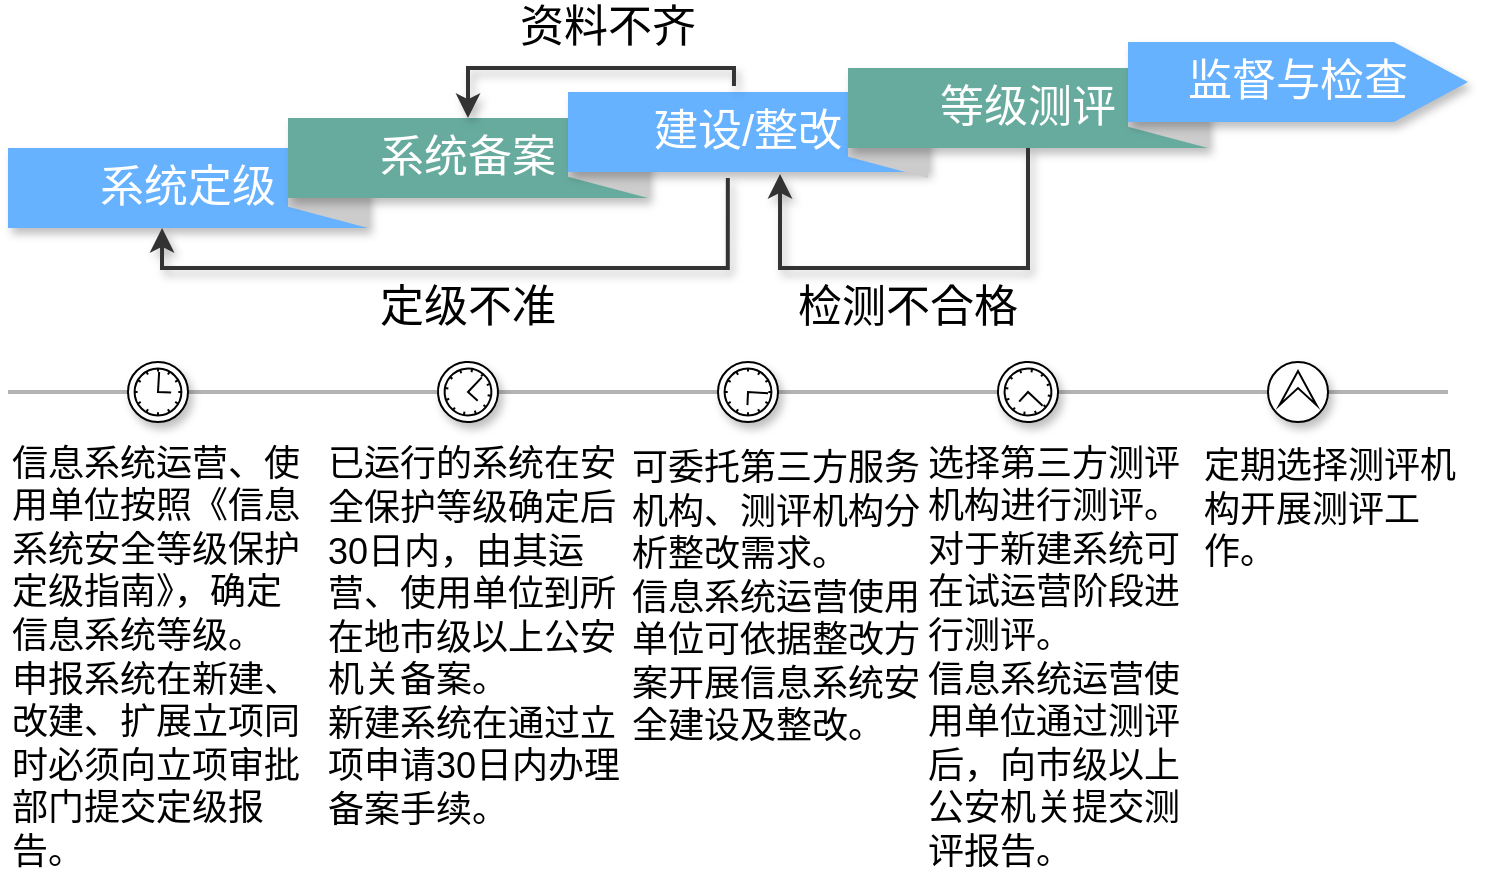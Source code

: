<mxfile version="11.3.0" type="github" pages="1"><diagram id="gH_48Ruk0Xv7roQHHd2K" name="Page-1"><mxGraphModel dx="1266" dy="777" grid="1" gridSize="10" guides="1" tooltips="1" connect="1" arrows="1" fold="1" page="1" pageScale="1" pageWidth="827" pageHeight="1169" math="0" shadow="0"><root><mxCell id="0"/><mxCell id="1" parent="0"/><mxCell id="SLJKpnhfD6U4-xsMZmw_-25" value="" style="endArrow=none;html=1;shadow=0;strokeColor=#B3B3B3;strokeWidth=2;" edge="1" parent="1"><mxGeometry width="50" height="50" relative="1" as="geometry"><mxPoint x="40" y="362" as="sourcePoint"/><mxPoint x="760" y="362" as="targetPoint"/></mxGeometry></mxCell><mxCell id="SLJKpnhfD6U4-xsMZmw_-1" value="&lt;font color=&quot;#ffffff&quot; style=&quot;font-size: 22px&quot;&gt;系统定级&lt;/font&gt;" style="rounded=0;whiteSpace=wrap;html=1;fillColor=#66B2FF;strokeColor=none;shadow=1;" vertex="1" parent="1"><mxGeometry x="40" y="240" width="180" height="40" as="geometry"/></mxCell><mxCell id="SLJKpnhfD6U4-xsMZmw_-2" value="" style="shape=parallelogram;perimeter=parallelogramPerimeter;whiteSpace=wrap;html=1;shadow=0;fillColor=#CCCCCC;size=0.213;direction=south;strokeColor=none;" vertex="1" parent="1"><mxGeometry x="180" y="230" width="40" height="50" as="geometry"/></mxCell><mxCell id="SLJKpnhfD6U4-xsMZmw_-3" value="&lt;font color=&quot;#ffffff&quot; style=&quot;font-size: 22px&quot;&gt;系统备案&lt;/font&gt;" style="rounded=0;whiteSpace=wrap;html=1;fillColor=#67AB9F;strokeColor=none;shadow=1;" vertex="1" parent="1"><mxGeometry x="180" y="225" width="180" height="40" as="geometry"/></mxCell><mxCell id="SLJKpnhfD6U4-xsMZmw_-4" value="" style="shape=parallelogram;perimeter=parallelogramPerimeter;whiteSpace=wrap;html=1;shadow=0;fillColor=#CCCCCC;size=0.213;direction=south;strokeColor=none;" vertex="1" parent="1"><mxGeometry x="320" y="215" width="40" height="50" as="geometry"/></mxCell><mxCell id="SLJKpnhfD6U4-xsMZmw_-5" value="&lt;font color=&quot;#ffffff&quot; style=&quot;font-size: 22px&quot;&gt;建设/整改&lt;/font&gt;" style="rounded=0;whiteSpace=wrap;html=1;fillColor=#66B2FF;strokeColor=none;shadow=1;" vertex="1" parent="1"><mxGeometry x="320" y="212" width="180" height="40" as="geometry"/></mxCell><mxCell id="SLJKpnhfD6U4-xsMZmw_-6" value="" style="shape=parallelogram;perimeter=parallelogramPerimeter;whiteSpace=wrap;html=1;shadow=0;fillColor=#CCCCCC;size=0.213;direction=south;strokeColor=none;" vertex="1" parent="1"><mxGeometry x="460" y="205" width="40" height="50" as="geometry"/></mxCell><mxCell id="SLJKpnhfD6U4-xsMZmw_-7" value="&lt;font color=&quot;#ffffff&quot; style=&quot;font-size: 22px&quot;&gt;等级测评&lt;/font&gt;" style="rounded=0;whiteSpace=wrap;html=1;fillColor=#67AB9F;strokeColor=none;shadow=1;" vertex="1" parent="1"><mxGeometry x="460" y="200" width="180" height="40" as="geometry"/></mxCell><mxCell id="SLJKpnhfD6U4-xsMZmw_-8" value="" style="shape=parallelogram;perimeter=parallelogramPerimeter;whiteSpace=wrap;html=1;shadow=0;fillColor=#CCCCCC;size=0.213;direction=south;strokeColor=none;" vertex="1" parent="1"><mxGeometry x="600" y="190" width="40" height="50" as="geometry"/></mxCell><mxCell id="SLJKpnhfD6U4-xsMZmw_-10" value="&lt;font style=&quot;font-size: 22px&quot; color=&quot;#ffffff&quot;&gt;监督与检查&lt;/font&gt;" style="shape=offPageConnector;whiteSpace=wrap;html=1;shadow=1;fillColor=#66B2FF;direction=north;strokeColor=none;size=0.218;" vertex="1" parent="1"><mxGeometry x="600" y="187" width="170" height="40" as="geometry"/></mxCell><mxCell id="SLJKpnhfD6U4-xsMZmw_-11" value="" style="endArrow=classic;html=1;exitX=0.461;exitY=-0.075;exitDx=0;exitDy=0;exitPerimeter=0;entryX=0.5;entryY=0;entryDx=0;entryDy=0;edgeStyle=orthogonalEdgeStyle;strokeWidth=2;rounded=0;strokeColor=#333333;shadow=1;" edge="1" parent="1" source="SLJKpnhfD6U4-xsMZmw_-5" target="SLJKpnhfD6U4-xsMZmw_-3"><mxGeometry width="50" height="50" relative="1" as="geometry"><mxPoint x="40" y="350" as="sourcePoint"/><mxPoint x="90" y="300" as="targetPoint"/><Array as="points"><mxPoint x="403" y="200"/><mxPoint x="270" y="200"/></Array></mxGeometry></mxCell><mxCell id="SLJKpnhfD6U4-xsMZmw_-12" value="&lt;font style=&quot;font-size: 22px&quot;&gt;资料不齐&lt;/font&gt;" style="text;html=1;strokeColor=none;fillColor=none;align=center;verticalAlign=middle;whiteSpace=wrap;rounded=0;shadow=1;" vertex="1" parent="1"><mxGeometry x="295" y="170" width="90" height="20" as="geometry"/></mxCell><mxCell id="SLJKpnhfD6U4-xsMZmw_-13" value="" style="endArrow=classic;html=1;shadow=1;strokeColor=#333333;strokeWidth=2;exitX=0.444;exitY=1.075;exitDx=0;exitDy=0;exitPerimeter=0;entryX=0.428;entryY=1;entryDx=0;entryDy=0;entryPerimeter=0;edgeStyle=orthogonalEdgeStyle;rounded=0;" edge="1" parent="1" source="SLJKpnhfD6U4-xsMZmw_-5" target="SLJKpnhfD6U4-xsMZmw_-1"><mxGeometry width="50" height="50" relative="1" as="geometry"><mxPoint x="40" y="350" as="sourcePoint"/><mxPoint x="90" y="300" as="targetPoint"/><Array as="points"><mxPoint x="400" y="300"/><mxPoint x="117" y="300"/></Array></mxGeometry></mxCell><mxCell id="SLJKpnhfD6U4-xsMZmw_-14" value="&lt;font style=&quot;font-size: 22px&quot;&gt;定级不准&lt;/font&gt;" style="text;html=1;strokeColor=none;fillColor=none;align=center;verticalAlign=middle;whiteSpace=wrap;rounded=0;shadow=1;" vertex="1" parent="1"><mxGeometry x="210" y="310" width="120" height="20" as="geometry"/></mxCell><mxCell id="SLJKpnhfD6U4-xsMZmw_-15" value="" style="endArrow=classic;html=1;shadow=1;strokeColor=#333333;strokeWidth=2;exitX=0.5;exitY=1;exitDx=0;exitDy=0;entryX=0.589;entryY=1.025;entryDx=0;entryDy=0;entryPerimeter=0;edgeStyle=orthogonalEdgeStyle;rounded=0;" edge="1" parent="1" source="SLJKpnhfD6U4-xsMZmw_-7" target="SLJKpnhfD6U4-xsMZmw_-5"><mxGeometry width="50" height="50" relative="1" as="geometry"><mxPoint x="410" y="265" as="sourcePoint"/><mxPoint x="127" y="290" as="targetPoint"/><Array as="points"><mxPoint x="550" y="300"/><mxPoint x="426" y="300"/></Array></mxGeometry></mxCell><mxCell id="SLJKpnhfD6U4-xsMZmw_-16" value="&lt;font style=&quot;font-size: 22px&quot;&gt;检测不合格&lt;/font&gt;" style="text;html=1;strokeColor=none;fillColor=none;align=center;verticalAlign=middle;whiteSpace=wrap;rounded=0;shadow=1;" vertex="1" parent="1"><mxGeometry x="430" y="310" width="120" height="20" as="geometry"/></mxCell><mxCell id="SLJKpnhfD6U4-xsMZmw_-17" value="" style="shape=mxgraph.bpmn.shape;html=1;verticalLabelPosition=bottom;labelBackgroundColor=#ffffff;verticalAlign=top;align=center;perimeter=ellipsePerimeter;outlineConnect=0;outline=standard;symbol=timer;shadow=1;" vertex="1" parent="1"><mxGeometry x="100" y="347" width="30" height="30" as="geometry"/></mxCell><mxCell id="SLJKpnhfD6U4-xsMZmw_-19" value="" style="shape=mxgraph.bpmn.shape;html=1;verticalLabelPosition=bottom;labelBackgroundColor=#ffffff;verticalAlign=top;align=center;perimeter=ellipsePerimeter;outlineConnect=0;outline=standard;symbol=timer;shadow=1;rotation=40;" vertex="1" parent="1"><mxGeometry x="255" y="347" width="30" height="30" as="geometry"/></mxCell><mxCell id="SLJKpnhfD6U4-xsMZmw_-20" value="" style="shape=mxgraph.bpmn.shape;html=1;verticalLabelPosition=bottom;labelBackgroundColor=#ffffff;verticalAlign=top;align=center;perimeter=ellipsePerimeter;outlineConnect=0;outline=standard;symbol=timer;shadow=1;rotation=90;" vertex="1" parent="1"><mxGeometry x="395" y="347" width="30" height="30" as="geometry"/></mxCell><mxCell id="SLJKpnhfD6U4-xsMZmw_-21" value="" style="shape=mxgraph.bpmn.shape;html=1;verticalLabelPosition=bottom;labelBackgroundColor=#ffffff;verticalAlign=top;align=center;perimeter=ellipsePerimeter;outlineConnect=0;outline=standard;symbol=timer;shadow=1;rotation=130;" vertex="1" parent="1"><mxGeometry x="535" y="347" width="30" height="30" as="geometry"/></mxCell><mxCell id="SLJKpnhfD6U4-xsMZmw_-24" value="" style="shape=mxgraph.bpmn.shape;html=1;verticalLabelPosition=bottom;labelBackgroundColor=#ffffff;verticalAlign=top;align=center;perimeter=ellipsePerimeter;outlineConnect=0;outline=eventInt;symbol=escalation;shadow=1;fillColor=#FFFFFF;" vertex="1" parent="1"><mxGeometry x="670" y="347" width="30" height="30" as="geometry"/></mxCell><mxCell id="SLJKpnhfD6U4-xsMZmw_-26" value="&lt;font style=&quot;font-size: 18px&quot;&gt;&lt;font style=&quot;font-size: 18px&quot;&gt;信息系统运营、使用单位按照《信息系统安全等级保护定级指南》，确定信息系统等级。&lt;br&gt;&lt;/font&gt;申报系统在新建、改建、扩展立项同时必须向立项审批部门提交定级报告。&lt;/font&gt;" style="text;html=1;strokeColor=none;fillColor=none;align=left;verticalAlign=middle;whiteSpace=wrap;rounded=0;shadow=1;" vertex="1" parent="1"><mxGeometry x="40" y="390" width="150" height="210" as="geometry"/></mxCell><mxCell id="SLJKpnhfD6U4-xsMZmw_-27" value="&lt;span style=&quot;font-size: 18px&quot;&gt;已运行的系统在安全保护等级确定后30日内，由其运营、使用单位到所在地市级以上公安机关备案。&lt;br&gt;新建系统在通过立项申请30日内办理备案手续。&lt;br&gt;&lt;/span&gt;" style="text;html=1;strokeColor=none;fillColor=none;align=left;verticalAlign=middle;whiteSpace=wrap;rounded=0;shadow=1;" vertex="1" parent="1"><mxGeometry x="198" y="390" width="153" height="190" as="geometry"/></mxCell><mxCell id="SLJKpnhfD6U4-xsMZmw_-28" value="&lt;span style=&quot;font-size: 18px&quot;&gt;可委托第三方服务机构、测评机构分析整改需求。&lt;br&gt;信息系统运营使用单位可依据整改方案开展信息系统安全建设及整改。&lt;br&gt;&lt;/span&gt;" style="text;html=1;strokeColor=none;fillColor=none;align=left;verticalAlign=middle;whiteSpace=wrap;rounded=0;shadow=1;" vertex="1" parent="1"><mxGeometry x="350" y="390" width="150" height="150" as="geometry"/></mxCell><mxCell id="SLJKpnhfD6U4-xsMZmw_-29" value="&lt;span style=&quot;font-size: 18px&quot;&gt;选择第三方测评机构进行测评。对于新建系统可在试运营阶段进行测评。&lt;br&gt;信息系统运营使用单位通过测评后，向市级以上公安机关提交测评报告。&lt;br&gt;&lt;/span&gt;" style="text;html=1;strokeColor=none;fillColor=none;align=left;verticalAlign=middle;whiteSpace=wrap;rounded=0;shadow=1;" vertex="1" parent="1"><mxGeometry x="498" y="390" width="142" height="210" as="geometry"/></mxCell><mxCell id="SLJKpnhfD6U4-xsMZmw_-30" value="&lt;span style=&quot;font-size: 18px&quot;&gt;定期选择测评机构开展测评工作。&lt;br&gt;&lt;/span&gt;" style="text;html=1;strokeColor=none;fillColor=none;align=left;verticalAlign=middle;whiteSpace=wrap;rounded=0;shadow=1;" vertex="1" parent="1"><mxGeometry x="636" y="391" width="142" height="59" as="geometry"/></mxCell></root></mxGraphModel></diagram></mxfile>